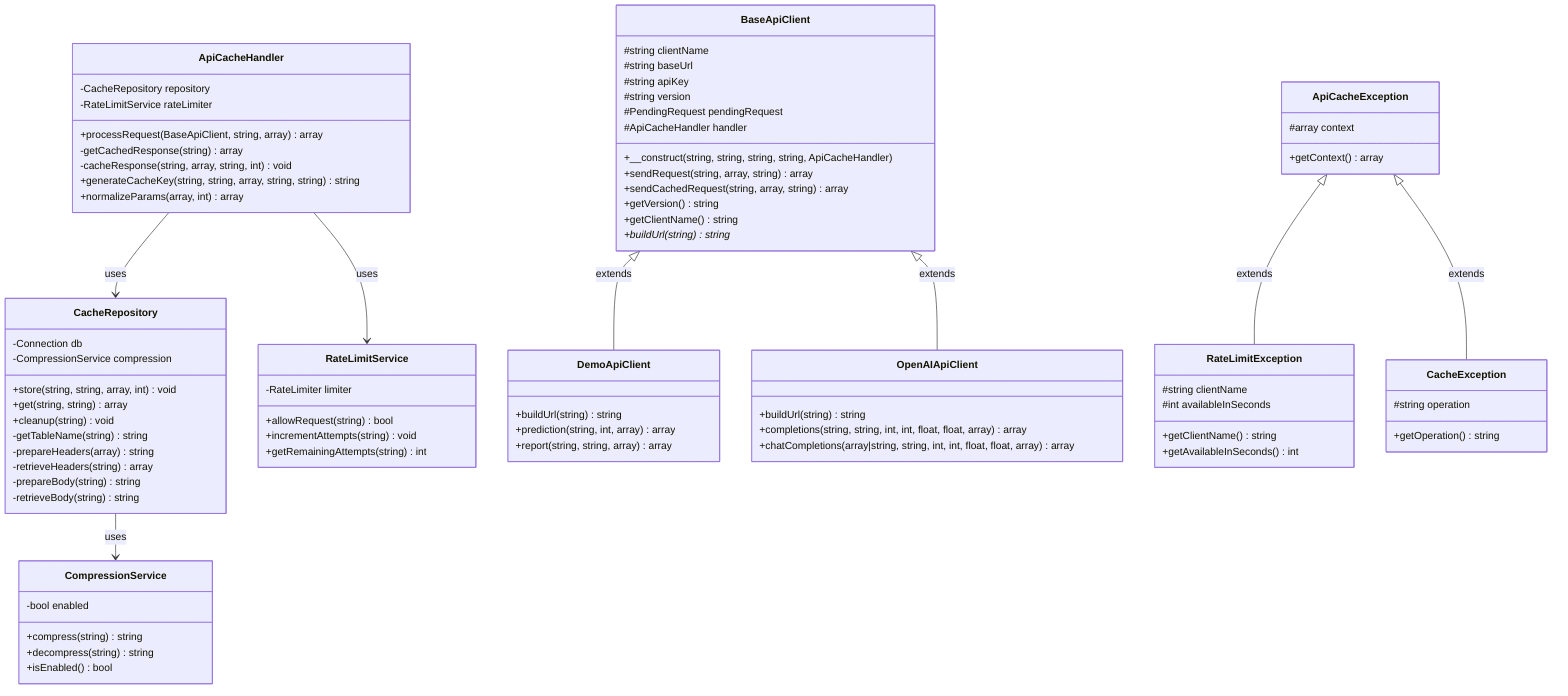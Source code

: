 classDiagram
    class ApiCacheHandler {
        -CacheRepository repository
        -RateLimitService rateLimiter
        +processRequest(BaseApiClient, string, array) array
        -getCachedResponse(string) array
        -cacheResponse(string, array, string, int) void
        +generateCacheKey(string, string, array, string, string) string
        +normalizeParams(array, int) array
    }
    
    class BaseApiClient {
        #string clientName
        #string baseUrl
        #string apiKey
        #string version
        #PendingRequest pendingRequest
        #ApiCacheHandler handler
        +__construct(string, string, string, string, ApiCacheHandler)
        +sendRequest(string, array, string) array
        +sendCachedRequest(string, array, string) array
        +getVersion() string
        +getClientName() string
        +buildUrl(string)* string
    }
    
    class CacheRepository {
        -Connection db
        -CompressionService compression
        +store(string, string, array, int) void
        +get(string, string) array
        +cleanup(string) void
        -getTableName(string) string
        -prepareHeaders(array) string
        -retrieveHeaders(string) array
        -prepareBody(string) string
        -retrieveBody(string) string
    }
    
    class RateLimitService {
        -RateLimiter limiter
        +allowRequest(string) bool
        +incrementAttempts(string) void
        +getRemainingAttempts(string) int
    }
    
    class CompressionService {
        -bool enabled
        +compress(string) string
        +decompress(string) string
        +isEnabled() bool
    }
    
    class DemoApiClient {
        +buildUrl(string) string
        +prediction(string, int, array) array
        +report(string, string, array) array
    }
    
    class OpenAIApiClient {
        +buildUrl(string) string
        +completions(string, string, int, int, float, float, array) array
        +chatCompletions(array|string, string, int, int, float, float, array) array
    }
    
    class ApiCacheException {
        #array context
        +getContext() array
    }
    
    class RateLimitException {
        #string clientName
        #int availableInSeconds
        +getClientName() string
        +getAvailableInSeconds() int
    }
    
    class CacheException {
        #string operation
        +getOperation() string
    }
    
    ApiCacheHandler --> CacheRepository : uses
    ApiCacheHandler --> RateLimitService : uses
    CacheRepository --> CompressionService : uses
    BaseApiClient <|-- DemoApiClient : extends
    BaseApiClient <|-- OpenAIApiClient : extends
    ApiCacheException <|-- RateLimitException : extends
    ApiCacheException <|-- CacheException : extends